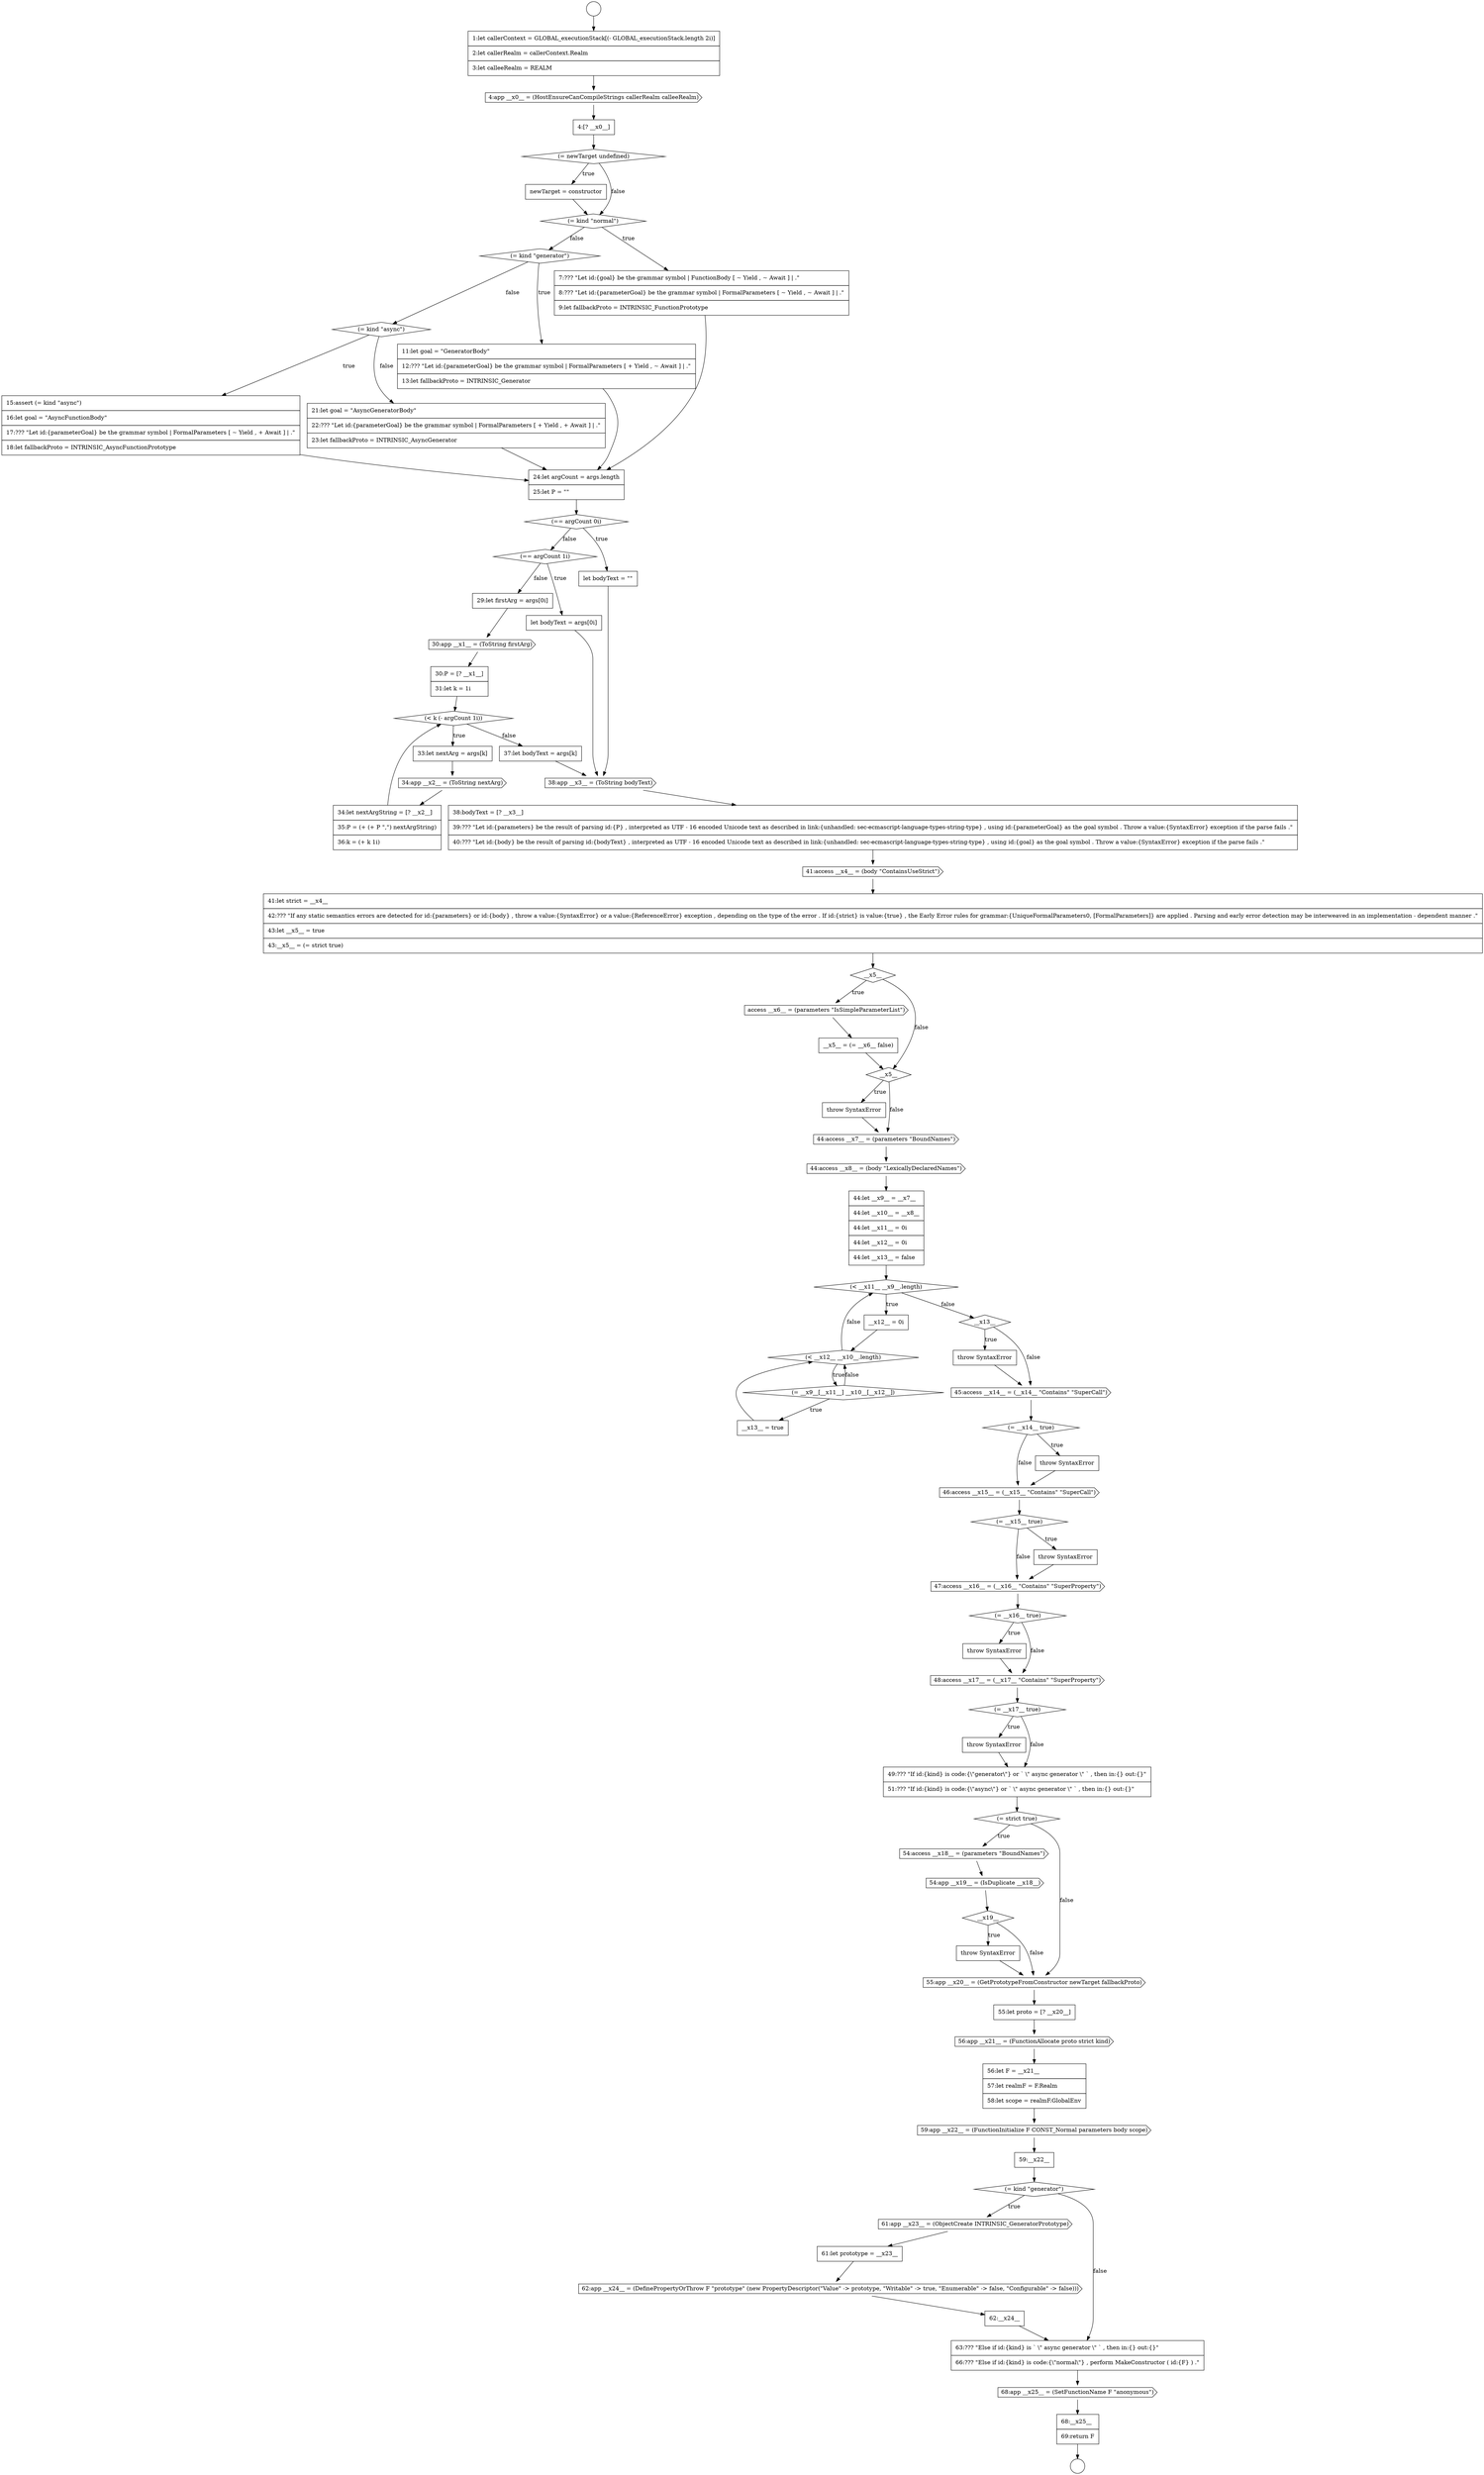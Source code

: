 digraph {
  node5 [shape=diamond, label=<<font color="black">(= newTarget undefined)</font>> color="black" fillcolor="white" style=filled]
  node65 [shape=none, margin=0, label=<<font color="black">
    <table border="0" cellborder="1" cellspacing="0" cellpadding="10">
      <tr><td align="left">55:let proto = [? __x20__]</td></tr>
    </table>
  </font>> color="black" fillcolor="white" style=filled]
  node77 [shape=none, margin=0, label=<<font color="black">
    <table border="0" cellborder="1" cellspacing="0" cellpadding="10">
      <tr><td align="left">68:__x25__</td></tr>
      <tr><td align="left">69:return F</td></tr>
    </table>
  </font>> color="black" fillcolor="white" style=filled]
  node66 [shape=cds, label=<<font color="black">56:app __x21__ = (FunctionAllocate proto strict kind)</font>> color="black" fillcolor="white" style=filled]
  node4 [shape=none, margin=0, label=<<font color="black">
    <table border="0" cellborder="1" cellspacing="0" cellpadding="10">
      <tr><td align="left">4:[? __x0__]</td></tr>
    </table>
  </font>> color="black" fillcolor="white" style=filled]
  node69 [shape=none, margin=0, label=<<font color="black">
    <table border="0" cellborder="1" cellspacing="0" cellpadding="10">
      <tr><td align="left">59:__x22__</td></tr>
    </table>
  </font>> color="black" fillcolor="white" style=filled]
  node0 [shape=circle label=" " color="black" fillcolor="white" style=filled]
  node10 [shape=none, margin=0, label=<<font color="black">
    <table border="0" cellborder="1" cellspacing="0" cellpadding="10">
      <tr><td align="left">11:let goal = &quot;GeneratorBody&quot;</td></tr>
      <tr><td align="left">12:??? &quot;Let id:{parameterGoal} be the grammar symbol | FormalParameters [ + Yield , ~ Await ] | .&quot;</td></tr>
      <tr><td align="left">13:let fallbackProto = INTRINSIC_Generator</td></tr>
    </table>
  </font>> color="black" fillcolor="white" style=filled]
  node56 [shape=diamond, label=<<font color="black">(= __x17__ true)</font>> color="black" fillcolor="white" style=filled]
  node42 [shape=diamond, label=<<font color="black">(= __x9__[__x11__] __x10__[__x12__])</font>> color="black" fillcolor="white" style=filled]
  node24 [shape=cds, label=<<font color="black">34:app __x2__ = (ToString nextArg)</font>> color="black" fillcolor="white" style=filled]
  node37 [shape=cds, label=<<font color="black">44:access __x8__ = (body &quot;LexicallyDeclaredNames&quot;)</font>> color="black" fillcolor="white" style=filled]
  node25 [shape=none, margin=0, label=<<font color="black">
    <table border="0" cellborder="1" cellspacing="0" cellpadding="10">
      <tr><td align="left">34:let nextArgString = [? __x2__]</td></tr>
      <tr><td align="left">35:P = (+ (+ P &quot;,&quot;) nextArgString)</td></tr>
      <tr><td align="left">36:k = (+ k 1i)</td></tr>
    </table>
  </font>> color="black" fillcolor="white" style=filled]
  node52 [shape=cds, label=<<font color="black">47:access __x16__ = (__x16__ &quot;Contains&quot; &quot;SuperProperty&quot;)</font>> color="black" fillcolor="white" style=filled]
  node14 [shape=none, margin=0, label=<<font color="black">
    <table border="0" cellborder="1" cellspacing="0" cellpadding="10">
      <tr><td align="left">24:let argCount = args.length</td></tr>
      <tr><td align="left">25:let P = &quot;&quot;</td></tr>
    </table>
  </font>> color="black" fillcolor="white" style=filled]
  node20 [shape=cds, label=<<font color="black">30:app __x1__ = (ToString firstArg)</font>> color="black" fillcolor="white" style=filled]
  node46 [shape=cds, label=<<font color="black">45:access __x14__ = (__x14__ &quot;Contains&quot; &quot;SuperCall&quot;)</font>> color="black" fillcolor="white" style=filled]
  node57 [shape=none, margin=0, label=<<font color="black">
    <table border="0" cellborder="1" cellspacing="0" cellpadding="10">
      <tr><td align="left">throw SyntaxError</td></tr>
    </table>
  </font>> color="black" fillcolor="white" style=filled]
  node29 [shape=cds, label=<<font color="black">41:access __x4__ = (body &quot;ContainsUseStrict&quot;)</font>> color="black" fillcolor="white" style=filled]
  node61 [shape=cds, label=<<font color="black">54:app __x19__ = (IsDuplicate __x18__)</font>> color="black" fillcolor="white" style=filled]
  node1 [shape=circle label=" " color="black" fillcolor="white" style=filled]
  node74 [shape=none, margin=0, label=<<font color="black">
    <table border="0" cellborder="1" cellspacing="0" cellpadding="10">
      <tr><td align="left">62:__x24__</td></tr>
    </table>
  </font>> color="black" fillcolor="white" style=filled]
  node6 [shape=none, margin=0, label=<<font color="black">
    <table border="0" cellborder="1" cellspacing="0" cellpadding="10">
      <tr><td align="left">newTarget = constructor</td></tr>
    </table>
  </font>> color="black" fillcolor="white" style=filled]
  node60 [shape=cds, label=<<font color="black">54:access __x18__ = (parameters &quot;BoundNames&quot;)</font>> color="black" fillcolor="white" style=filled]
  node70 [shape=diamond, label=<<font color="black">(= kind &quot;generator&quot;)</font>> color="black" fillcolor="white" style=filled]
  node21 [shape=none, margin=0, label=<<font color="black">
    <table border="0" cellborder="1" cellspacing="0" cellpadding="10">
      <tr><td align="left">30:P = [? __x1__]</td></tr>
      <tr><td align="left">31:let k = 1i</td></tr>
    </table>
  </font>> color="black" fillcolor="white" style=filled]
  node33 [shape=none, margin=0, label=<<font color="black">
    <table border="0" cellborder="1" cellspacing="0" cellpadding="10">
      <tr><td align="left">__x5__ = (= __x6__ false)</td></tr>
    </table>
  </font>> color="black" fillcolor="white" style=filled]
  node28 [shape=none, margin=0, label=<<font color="black">
    <table border="0" cellborder="1" cellspacing="0" cellpadding="10">
      <tr><td align="left">38:bodyText = [? __x3__]</td></tr>
      <tr><td align="left">39:??? &quot;Let id:{parameters} be the result of parsing id:{P} , interpreted as UTF - 16 encoded Unicode text as described in link:{unhandled: sec-ecmascript-language-types-string-type} , using id:{parameterGoal} as the goal symbol . Throw a value:{SyntaxError} exception if the parse fails .&quot;</td></tr>
      <tr><td align="left">40:??? &quot;Let id:{body} be the result of parsing id:{bodyText} , interpreted as UTF - 16 encoded Unicode text as described in link:{unhandled: sec-ecmascript-language-types-string-type} , using id:{goal} as the goal symbol . Throw a value:{SyntaxError} exception if the parse fails .&quot;</td></tr>
    </table>
  </font>> color="black" fillcolor="white" style=filled]
  node38 [shape=none, margin=0, label=<<font color="black">
    <table border="0" cellborder="1" cellspacing="0" cellpadding="10">
      <tr><td align="left">44:let __x9__ = __x7__</td></tr>
      <tr><td align="left">44:let __x10__ = __x8__</td></tr>
      <tr><td align="left">44:let __x11__ = 0i</td></tr>
      <tr><td align="left">44:let __x12__ = 0i</td></tr>
      <tr><td align="left">44:let __x13__ = false</td></tr>
    </table>
  </font>> color="black" fillcolor="white" style=filled]
  node9 [shape=diamond, label=<<font color="black">(= kind &quot;generator&quot;)</font>> color="black" fillcolor="white" style=filled]
  node53 [shape=diamond, label=<<font color="black">(= __x16__ true)</font>> color="black" fillcolor="white" style=filled]
  node13 [shape=none, margin=0, label=<<font color="black">
    <table border="0" cellborder="1" cellspacing="0" cellpadding="10">
      <tr><td align="left">21:let goal = &quot;AsyncGeneratorBody&quot;</td></tr>
      <tr><td align="left">22:??? &quot;Let id:{parameterGoal} be the grammar symbol | FormalParameters [ + Yield , + Await ] | .&quot;</td></tr>
      <tr><td align="left">23:let fallbackProto = INTRINSIC_AsyncGenerator</td></tr>
    </table>
  </font>> color="black" fillcolor="white" style=filled]
  node41 [shape=diamond, label=<<font color="black">(&lt; __x12__ __x10__.length)</font>> color="black" fillcolor="white" style=filled]
  node73 [shape=cds, label=<<font color="black">62:app __x24__ = (DefinePropertyOrThrow F &quot;prototype&quot; (new PropertyDescriptor(&quot;Value&quot; -&gt; prototype, &quot;Writable&quot; -&gt; true, &quot;Enumerable&quot; -&gt; false, &quot;Configurable&quot; -&gt; false)))</font>> color="black" fillcolor="white" style=filled]
  node2 [shape=none, margin=0, label=<<font color="black">
    <table border="0" cellborder="1" cellspacing="0" cellpadding="10">
      <tr><td align="left">1:let callerContext = GLOBAL_executionStack[(- GLOBAL_executionStack.length 2i)]</td></tr>
      <tr><td align="left">2:let callerRealm = callerContext.Realm</td></tr>
      <tr><td align="left">3:let calleeRealm = REALM</td></tr>
    </table>
  </font>> color="black" fillcolor="white" style=filled]
  node45 [shape=none, margin=0, label=<<font color="black">
    <table border="0" cellborder="1" cellspacing="0" cellpadding="10">
      <tr><td align="left">throw SyntaxError</td></tr>
    </table>
  </font>> color="black" fillcolor="white" style=filled]
  node64 [shape=cds, label=<<font color="black">55:app __x20__ = (GetPrototypeFromConstructor newTarget fallbackProto)</font>> color="black" fillcolor="white" style=filled]
  node17 [shape=diamond, label=<<font color="black">(== argCount 1i)</font>> color="black" fillcolor="white" style=filled]
  node32 [shape=cds, label=<<font color="black">access __x6__ = (parameters &quot;IsSimpleParameterList&quot;)</font>> color="black" fillcolor="white" style=filled]
  node34 [shape=diamond, label=<<font color="black">__x5__</font>> color="black" fillcolor="white" style=filled]
  node22 [shape=diamond, label=<<font color="black">(&lt; k (- argCount 1i))</font>> color="black" fillcolor="white" style=filled]
  node44 [shape=diamond, label=<<font color="black">__x13__</font>> color="black" fillcolor="white" style=filled]
  node59 [shape=diamond, label=<<font color="black">(= strict true)</font>> color="black" fillcolor="white" style=filled]
  node27 [shape=cds, label=<<font color="black">38:app __x3__ = (ToString bodyText)</font>> color="black" fillcolor="white" style=filled]
  node71 [shape=cds, label=<<font color="black">61:app __x23__ = (ObjectCreate INTRINSIC_GeneratorPrototype)</font>> color="black" fillcolor="white" style=filled]
  node12 [shape=none, margin=0, label=<<font color="black">
    <table border="0" cellborder="1" cellspacing="0" cellpadding="10">
      <tr><td align="left">15:assert (= kind &quot;async&quot;)</td></tr>
      <tr><td align="left">16:let goal = &quot;AsyncFunctionBody&quot;</td></tr>
      <tr><td align="left">17:??? &quot;Let id:{parameterGoal} be the grammar symbol | FormalParameters [ ~ Yield , + Await ] | .&quot;</td></tr>
      <tr><td align="left">18:let fallbackProto = INTRINSIC_AsyncFunctionPrototype</td></tr>
    </table>
  </font>> color="black" fillcolor="white" style=filled]
  node54 [shape=none, margin=0, label=<<font color="black">
    <table border="0" cellborder="1" cellspacing="0" cellpadding="10">
      <tr><td align="left">throw SyntaxError</td></tr>
    </table>
  </font>> color="black" fillcolor="white" style=filled]
  node49 [shape=cds, label=<<font color="black">46:access __x15__ = (__x15__ &quot;Contains&quot; &quot;SuperCall&quot;)</font>> color="black" fillcolor="white" style=filled]
  node76 [shape=cds, label=<<font color="black">68:app __x25__ = (SetFunctionName F &quot;anonymous&quot;)</font>> color="black" fillcolor="white" style=filled]
  node7 [shape=diamond, label=<<font color="black">(= kind &quot;normal&quot;)</font>> color="black" fillcolor="white" style=filled]
  node39 [shape=diamond, label=<<font color="black">(&lt; __x11__ __x9__.length)</font>> color="black" fillcolor="white" style=filled]
  node3 [shape=cds, label=<<font color="black">4:app __x0__ = (HostEnsureCanCompileStrings callerRealm calleeRealm)</font>> color="black" fillcolor="white" style=filled]
  node35 [shape=none, margin=0, label=<<font color="black">
    <table border="0" cellborder="1" cellspacing="0" cellpadding="10">
      <tr><td align="left">throw SyntaxError</td></tr>
    </table>
  </font>> color="black" fillcolor="white" style=filled]
  node48 [shape=none, margin=0, label=<<font color="black">
    <table border="0" cellborder="1" cellspacing="0" cellpadding="10">
      <tr><td align="left">throw SyntaxError</td></tr>
    </table>
  </font>> color="black" fillcolor="white" style=filled]
  node63 [shape=none, margin=0, label=<<font color="black">
    <table border="0" cellborder="1" cellspacing="0" cellpadding="10">
      <tr><td align="left">throw SyntaxError</td></tr>
    </table>
  </font>> color="black" fillcolor="white" style=filled]
  node18 [shape=none, margin=0, label=<<font color="black">
    <table border="0" cellborder="1" cellspacing="0" cellpadding="10">
      <tr><td align="left">let bodyText = args[0i]</td></tr>
    </table>
  </font>> color="black" fillcolor="white" style=filled]
  node50 [shape=diamond, label=<<font color="black">(= __x15__ true)</font>> color="black" fillcolor="white" style=filled]
  node67 [shape=none, margin=0, label=<<font color="black">
    <table border="0" cellborder="1" cellspacing="0" cellpadding="10">
      <tr><td align="left">56:let F = __x21__</td></tr>
      <tr><td align="left">57:let realmF = F.Realm</td></tr>
      <tr><td align="left">58:let scope = realmF.GlobalEnv</td></tr>
    </table>
  </font>> color="black" fillcolor="white" style=filled]
  node16 [shape=none, margin=0, label=<<font color="black">
    <table border="0" cellborder="1" cellspacing="0" cellpadding="10">
      <tr><td align="left">let bodyText = &quot;&quot;</td></tr>
    </table>
  </font>> color="black" fillcolor="white" style=filled]
  node31 [shape=diamond, label=<<font color="black">__x5__</font>> color="black" fillcolor="white" style=filled]
  node11 [shape=diamond, label=<<font color="black">(= kind &quot;async&quot;)</font>> color="black" fillcolor="white" style=filled]
  node72 [shape=none, margin=0, label=<<font color="black">
    <table border="0" cellborder="1" cellspacing="0" cellpadding="10">
      <tr><td align="left">61:let prototype = __x23__</td></tr>
    </table>
  </font>> color="black" fillcolor="white" style=filled]
  node43 [shape=none, margin=0, label=<<font color="black">
    <table border="0" cellborder="1" cellspacing="0" cellpadding="10">
      <tr><td align="left">__x13__ = true</td></tr>
    </table>
  </font>> color="black" fillcolor="white" style=filled]
  node40 [shape=none, margin=0, label=<<font color="black">
    <table border="0" cellborder="1" cellspacing="0" cellpadding="10">
      <tr><td align="left">__x12__ = 0i</td></tr>
    </table>
  </font>> color="black" fillcolor="white" style=filled]
  node26 [shape=none, margin=0, label=<<font color="black">
    <table border="0" cellborder="1" cellspacing="0" cellpadding="10">
      <tr><td align="left">37:let bodyText = args[k]</td></tr>
    </table>
  </font>> color="black" fillcolor="white" style=filled]
  node55 [shape=cds, label=<<font color="black">48:access __x17__ = (__x17__ &quot;Contains&quot; &quot;SuperProperty&quot;)</font>> color="black" fillcolor="white" style=filled]
  node23 [shape=none, margin=0, label=<<font color="black">
    <table border="0" cellborder="1" cellspacing="0" cellpadding="10">
      <tr><td align="left">33:let nextArg = args[k]</td></tr>
    </table>
  </font>> color="black" fillcolor="white" style=filled]
  node8 [shape=none, margin=0, label=<<font color="black">
    <table border="0" cellborder="1" cellspacing="0" cellpadding="10">
      <tr><td align="left">7:??? &quot;Let id:{goal} be the grammar symbol | FunctionBody [ ~ Yield , ~ Await ] | .&quot;</td></tr>
      <tr><td align="left">8:??? &quot;Let id:{parameterGoal} be the grammar symbol | FormalParameters [ ~ Yield , ~ Await ] | .&quot;</td></tr>
      <tr><td align="left">9:let fallbackProto = INTRINSIC_FunctionPrototype</td></tr>
    </table>
  </font>> color="black" fillcolor="white" style=filled]
  node75 [shape=none, margin=0, label=<<font color="black">
    <table border="0" cellborder="1" cellspacing="0" cellpadding="10">
      <tr><td align="left">63:??? &quot;Else if id:{kind} is ` \&quot; async generator \&quot; ` , then in:{} out:{}&quot;</td></tr>
      <tr><td align="left">66:??? &quot;Else if id:{kind} is code:{\&quot;normal\&quot;} , perform MakeConstructor ( id:{F} ) .&quot;</td></tr>
    </table>
  </font>> color="black" fillcolor="white" style=filled]
  node58 [shape=none, margin=0, label=<<font color="black">
    <table border="0" cellborder="1" cellspacing="0" cellpadding="10">
      <tr><td align="left">49:??? &quot;If id:{kind} is code:{\&quot;generator\&quot;} or ` \&quot; async generator \&quot; ` , then in:{} out:{}&quot;</td></tr>
      <tr><td align="left">51:??? &quot;If id:{kind} is code:{\&quot;async\&quot;} or ` \&quot; async generator \&quot; ` , then in:{} out:{}&quot;</td></tr>
    </table>
  </font>> color="black" fillcolor="white" style=filled]
  node36 [shape=cds, label=<<font color="black">44:access __x7__ = (parameters &quot;BoundNames&quot;)</font>> color="black" fillcolor="white" style=filled]
  node30 [shape=none, margin=0, label=<<font color="black">
    <table border="0" cellborder="1" cellspacing="0" cellpadding="10">
      <tr><td align="left">41:let strict = __x4__</td></tr>
      <tr><td align="left">42:??? &quot;If any static semantics errors are detected for id:{parameters} or id:{body} , throw a value:{SyntaxError} or a value:{ReferenceError} exception , depending on the type of the error . If id:{strict} is value:{true} , the Early Error rules for grammar:{UniqueFormalParameters0, [FormalParameters]} are applied . Parsing and early error detection may be interweaved in an implementation - dependent manner .&quot;</td></tr>
      <tr><td align="left">43:let __x5__ = true</td></tr>
      <tr><td align="left">43:__x5__ = (= strict true)</td></tr>
    </table>
  </font>> color="black" fillcolor="white" style=filled]
  node51 [shape=none, margin=0, label=<<font color="black">
    <table border="0" cellborder="1" cellspacing="0" cellpadding="10">
      <tr><td align="left">throw SyntaxError</td></tr>
    </table>
  </font>> color="black" fillcolor="white" style=filled]
  node19 [shape=none, margin=0, label=<<font color="black">
    <table border="0" cellborder="1" cellspacing="0" cellpadding="10">
      <tr><td align="left">29:let firstArg = args[0i]</td></tr>
    </table>
  </font>> color="black" fillcolor="white" style=filled]
  node47 [shape=diamond, label=<<font color="black">(= __x14__ true)</font>> color="black" fillcolor="white" style=filled]
  node15 [shape=diamond, label=<<font color="black">(== argCount 0i)</font>> color="black" fillcolor="white" style=filled]
  node68 [shape=cds, label=<<font color="black">59:app __x22__ = (FunctionInitialize F CONST_Normal parameters body scope)</font>> color="black" fillcolor="white" style=filled]
  node62 [shape=diamond, label=<<font color="black">__x19__</font>> color="black" fillcolor="white" style=filled]
  node7 -> node8 [label=<<font color="black">true</font>> color="black"]
  node7 -> node9 [label=<<font color="black">false</font>> color="black"]
  node72 -> node73 [ color="black"]
  node51 -> node52 [ color="black"]
  node41 -> node42 [label=<<font color="black">true</font>> color="black"]
  node41 -> node39 [label=<<font color="black">false</font>> color="black"]
  node69 -> node70 [ color="black"]
  node49 -> node50 [ color="black"]
  node3 -> node4 [ color="black"]
  node63 -> node64 [ color="black"]
  node61 -> node62 [ color="black"]
  node28 -> node29 [ color="black"]
  node64 -> node65 [ color="black"]
  node29 -> node30 [ color="black"]
  node67 -> node68 [ color="black"]
  node54 -> node55 [ color="black"]
  node18 -> node27 [ color="black"]
  node66 -> node67 [ color="black"]
  node43 -> node41 [ color="black"]
  node44 -> node45 [label=<<font color="black">true</font>> color="black"]
  node44 -> node46 [label=<<font color="black">false</font>> color="black"]
  node71 -> node72 [ color="black"]
  node59 -> node60 [label=<<font color="black">true</font>> color="black"]
  node59 -> node64 [label=<<font color="black">false</font>> color="black"]
  node25 -> node22 [ color="black"]
  node2 -> node3 [ color="black"]
  node55 -> node56 [ color="black"]
  node11 -> node12 [label=<<font color="black">true</font>> color="black"]
  node11 -> node13 [label=<<font color="black">false</font>> color="black"]
  node9 -> node10 [label=<<font color="black">true</font>> color="black"]
  node9 -> node11 [label=<<font color="black">false</font>> color="black"]
  node19 -> node20 [ color="black"]
  node13 -> node14 [ color="black"]
  node35 -> node36 [ color="black"]
  node57 -> node58 [ color="black"]
  node62 -> node63 [label=<<font color="black">true</font>> color="black"]
  node62 -> node64 [label=<<font color="black">false</font>> color="black"]
  node53 -> node54 [label=<<font color="black">true</font>> color="black"]
  node53 -> node55 [label=<<font color="black">false</font>> color="black"]
  node31 -> node32 [label=<<font color="black">true</font>> color="black"]
  node31 -> node34 [label=<<font color="black">false</font>> color="black"]
  node34 -> node35 [label=<<font color="black">true</font>> color="black"]
  node34 -> node36 [label=<<font color="black">false</font>> color="black"]
  node45 -> node46 [ color="black"]
  node0 -> node2 [ color="black"]
  node75 -> node76 [ color="black"]
  node36 -> node37 [ color="black"]
  node52 -> node53 [ color="black"]
  node6 -> node7 [ color="black"]
  node76 -> node77 [ color="black"]
  node15 -> node16 [label=<<font color="black">true</font>> color="black"]
  node15 -> node17 [label=<<font color="black">false</font>> color="black"]
  node16 -> node27 [ color="black"]
  node27 -> node28 [ color="black"]
  node37 -> node38 [ color="black"]
  node68 -> node69 [ color="black"]
  node23 -> node24 [ color="black"]
  node14 -> node15 [ color="black"]
  node50 -> node51 [label=<<font color="black">true</font>> color="black"]
  node50 -> node52 [label=<<font color="black">false</font>> color="black"]
  node39 -> node40 [label=<<font color="black">true</font>> color="black"]
  node39 -> node44 [label=<<font color="black">false</font>> color="black"]
  node40 -> node41 [ color="black"]
  node30 -> node31 [ color="black"]
  node77 -> node1 [ color="black"]
  node26 -> node27 [ color="black"]
  node8 -> node14 [ color="black"]
  node10 -> node14 [ color="black"]
  node4 -> node5 [ color="black"]
  node21 -> node22 [ color="black"]
  node73 -> node74 [ color="black"]
  node20 -> node21 [ color="black"]
  node56 -> node57 [label=<<font color="black">true</font>> color="black"]
  node56 -> node58 [label=<<font color="black">false</font>> color="black"]
  node5 -> node6 [label=<<font color="black">true</font>> color="black"]
  node5 -> node7 [label=<<font color="black">false</font>> color="black"]
  node70 -> node71 [label=<<font color="black">true</font>> color="black"]
  node70 -> node75 [label=<<font color="black">false</font>> color="black"]
  node60 -> node61 [ color="black"]
  node24 -> node25 [ color="black"]
  node46 -> node47 [ color="black"]
  node58 -> node59 [ color="black"]
  node22 -> node23 [label=<<font color="black">true</font>> color="black"]
  node22 -> node26 [label=<<font color="black">false</font>> color="black"]
  node65 -> node66 [ color="black"]
  node48 -> node49 [ color="black"]
  node12 -> node14 [ color="black"]
  node38 -> node39 [ color="black"]
  node74 -> node75 [ color="black"]
  node42 -> node43 [label=<<font color="black">true</font>> color="black"]
  node42 -> node41 [label=<<font color="black">false</font>> color="black"]
  node32 -> node33 [ color="black"]
  node47 -> node48 [label=<<font color="black">true</font>> color="black"]
  node47 -> node49 [label=<<font color="black">false</font>> color="black"]
  node33 -> node34 [ color="black"]
  node17 -> node18 [label=<<font color="black">true</font>> color="black"]
  node17 -> node19 [label=<<font color="black">false</font>> color="black"]
}
